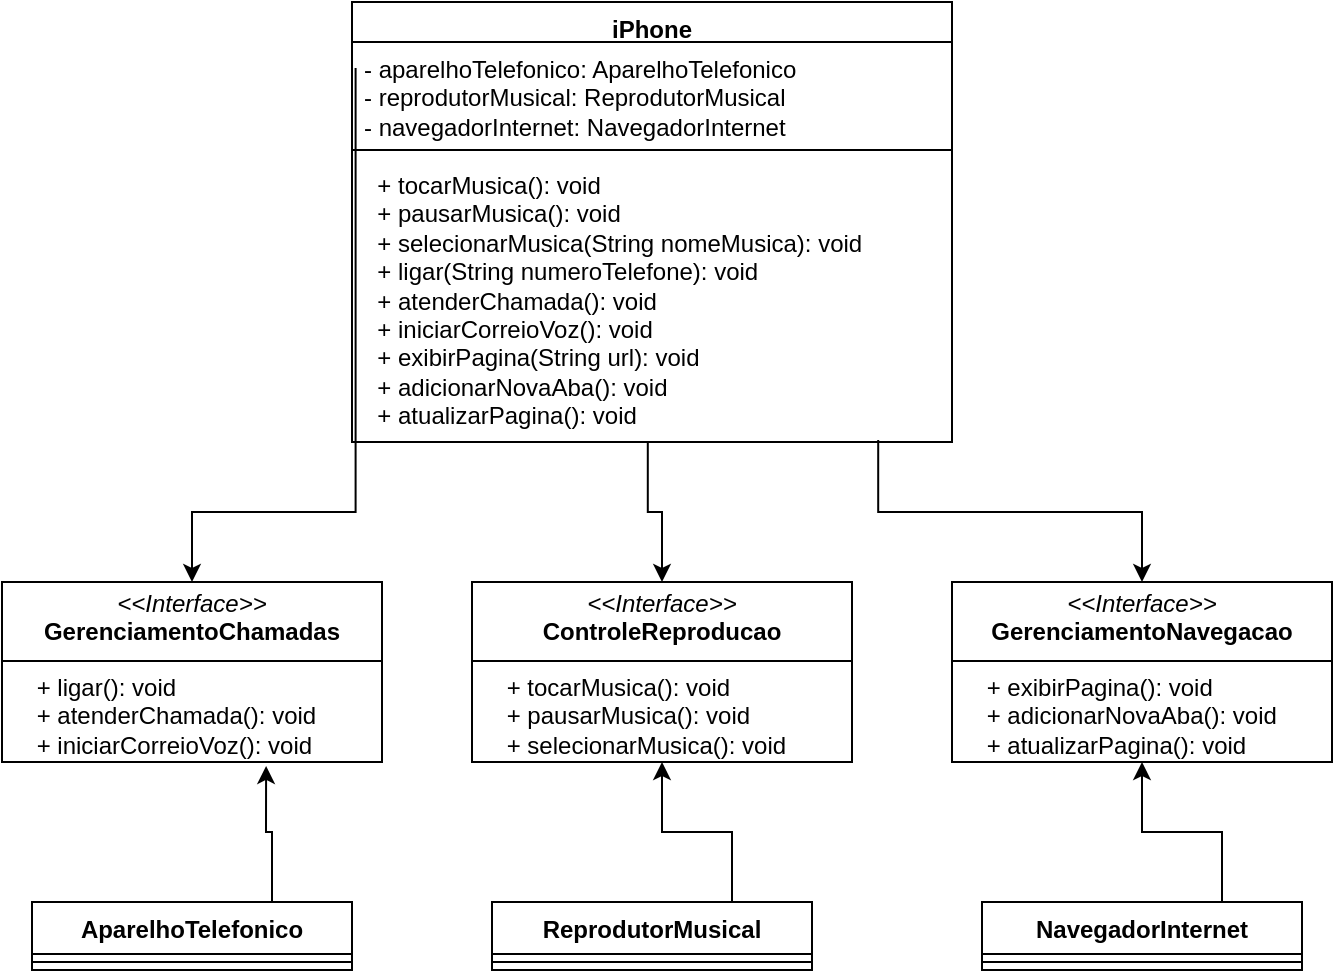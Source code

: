 <mxfile version="24.4.0" type="device">
  <diagram name="Página-1" id="UCXf94rh8p3pWGPRJXDu">
    <mxGraphModel dx="872" dy="1637" grid="1" gridSize="10" guides="1" tooltips="1" connect="1" arrows="1" fold="1" page="1" pageScale="1" pageWidth="827" pageHeight="1169" math="0" shadow="0">
      <root>
        <mxCell id="0" />
        <mxCell id="1" parent="0" />
        <mxCell id="8oug8kp0YFwJiyB8ARfh-29" value="&lt;p style=&quot;margin:0px;margin-top:4px;text-align:center;&quot;&gt;&lt;i&gt;&amp;lt;&amp;lt;Interface&amp;gt;&amp;gt;&lt;/i&gt;&lt;br&gt;&lt;b&gt;ControleReproducao&lt;/b&gt;&lt;/p&gt;&lt;hr size=&quot;1&quot; style=&quot;border-style:solid;&quot;&gt;&lt;p style=&quot;margin:0px;margin-left:4px;&quot;&gt;&amp;nbsp; &amp;nbsp; + tocarMusica(): void&lt;/p&gt;&lt;p style=&quot;margin:0px;margin-left:4px;&quot;&gt;&amp;nbsp; &amp;nbsp; + pausarMusica(): void&lt;/p&gt;&lt;p style=&quot;margin:0px;margin-left:4px;&quot;&gt;&amp;nbsp; &amp;nbsp; + selecionarMusica():&amp;nbsp;&lt;span style=&quot;background-color: initial;&quot;&gt;void&lt;/span&gt;&lt;/p&gt;" style="verticalAlign=top;align=left;overflow=fill;html=1;whiteSpace=wrap;" vertex="1" parent="1">
          <mxGeometry x="280" y="280" width="190" height="90" as="geometry" />
        </mxCell>
        <mxCell id="8oug8kp0YFwJiyB8ARfh-30" value="&lt;p style=&quot;margin:0px;margin-top:4px;text-align:center;&quot;&gt;&lt;i&gt;&amp;lt;&amp;lt;Interface&amp;gt;&amp;gt;&lt;/i&gt;&lt;br&gt;&lt;b&gt;GerenciamentoChamadas&lt;/b&gt;&lt;/p&gt;&lt;hr size=&quot;1&quot; style=&quot;border-style:solid;&quot;&gt;&lt;p style=&quot;margin:0px;margin-left:4px;&quot;&gt;&amp;nbsp; &amp;nbsp; + ligar(): void&lt;/p&gt;&lt;p style=&quot;margin:0px;margin-left:4px;&quot;&gt;&amp;nbsp; &amp;nbsp; + atenderChamada(): void&lt;/p&gt;&lt;p style=&quot;margin:0px;margin-left:4px;&quot;&gt;&amp;nbsp; &amp;nbsp; + iniciarCorreioVoz():&amp;nbsp;&lt;span style=&quot;background-color: initial;&quot;&gt;void&lt;/span&gt;&lt;/p&gt;" style="verticalAlign=top;align=left;overflow=fill;html=1;whiteSpace=wrap;" vertex="1" parent="1">
          <mxGeometry x="45" y="280" width="190" height="90" as="geometry" />
        </mxCell>
        <mxCell id="8oug8kp0YFwJiyB8ARfh-31" value="&lt;p style=&quot;margin:0px;margin-top:4px;text-align:center;&quot;&gt;&lt;i&gt;&amp;lt;&amp;lt;Interface&amp;gt;&amp;gt;&lt;/i&gt;&lt;br&gt;&lt;b&gt;GerenciamentoNavegacao&lt;/b&gt;&lt;/p&gt;&lt;hr size=&quot;1&quot; style=&quot;border-style:solid;&quot;&gt;&lt;p style=&quot;margin:0px;margin-left:4px;&quot;&gt;&amp;nbsp; &amp;nbsp; + exibirPagina(): void&lt;/p&gt;&lt;p style=&quot;margin:0px;margin-left:4px;&quot;&gt;&amp;nbsp; &amp;nbsp; + adicionarNovaAba(): void&lt;/p&gt;&lt;p style=&quot;margin:0px;margin-left:4px;&quot;&gt;&amp;nbsp; &amp;nbsp; + atualizarPagina():&amp;nbsp;&lt;span style=&quot;background-color: initial;&quot;&gt;void&lt;/span&gt;&lt;/p&gt;" style="verticalAlign=top;align=left;overflow=fill;html=1;whiteSpace=wrap;" vertex="1" parent="1">
          <mxGeometry x="520" y="280" width="190" height="90" as="geometry" />
        </mxCell>
        <mxCell id="8oug8kp0YFwJiyB8ARfh-67" style="edgeStyle=orthogonalEdgeStyle;rounded=0;orthogonalLoop=1;jettySize=auto;html=1;exitX=0.75;exitY=0;exitDx=0;exitDy=0;" edge="1" parent="1" source="8oug8kp0YFwJiyB8ARfh-40" target="8oug8kp0YFwJiyB8ARfh-31">
          <mxGeometry relative="1" as="geometry" />
        </mxCell>
        <mxCell id="8oug8kp0YFwJiyB8ARfh-40" value="NavegadorInternet" style="swimlane;fontStyle=1;align=center;verticalAlign=top;childLayout=stackLayout;horizontal=1;startSize=26;horizontalStack=0;resizeParent=1;resizeParentMax=0;resizeLast=0;collapsible=1;marginBottom=0;whiteSpace=wrap;html=1;" vertex="1" parent="1">
          <mxGeometry x="535" y="440" width="160" height="34" as="geometry" />
        </mxCell>
        <mxCell id="8oug8kp0YFwJiyB8ARfh-42" value="" style="line;strokeWidth=1;fillColor=none;align=left;verticalAlign=middle;spacingTop=-1;spacingLeft=3;spacingRight=3;rotatable=0;labelPosition=right;points=[];portConstraint=eastwest;strokeColor=inherit;" vertex="1" parent="8oug8kp0YFwJiyB8ARfh-40">
          <mxGeometry y="26" width="160" height="8" as="geometry" />
        </mxCell>
        <mxCell id="8oug8kp0YFwJiyB8ARfh-65" style="edgeStyle=orthogonalEdgeStyle;rounded=0;orthogonalLoop=1;jettySize=auto;html=1;exitX=0.75;exitY=0;exitDx=0;exitDy=0;" edge="1" parent="1" source="8oug8kp0YFwJiyB8ARfh-44" target="8oug8kp0YFwJiyB8ARfh-29">
          <mxGeometry relative="1" as="geometry" />
        </mxCell>
        <mxCell id="8oug8kp0YFwJiyB8ARfh-44" value="ReprodutorMusical" style="swimlane;fontStyle=1;align=center;verticalAlign=top;childLayout=stackLayout;horizontal=1;startSize=26;horizontalStack=0;resizeParent=1;resizeParentMax=0;resizeLast=0;collapsible=1;marginBottom=0;whiteSpace=wrap;html=1;" vertex="1" parent="1">
          <mxGeometry x="290" y="440" width="160" height="34" as="geometry" />
        </mxCell>
        <mxCell id="8oug8kp0YFwJiyB8ARfh-46" value="" style="line;strokeWidth=1;fillColor=none;align=left;verticalAlign=middle;spacingTop=-1;spacingLeft=3;spacingRight=3;rotatable=0;labelPosition=right;points=[];portConstraint=eastwest;strokeColor=inherit;" vertex="1" parent="8oug8kp0YFwJiyB8ARfh-44">
          <mxGeometry y="26" width="160" height="8" as="geometry" />
        </mxCell>
        <mxCell id="8oug8kp0YFwJiyB8ARfh-48" value="AparelhoTelefonico" style="swimlane;fontStyle=1;align=center;verticalAlign=top;childLayout=stackLayout;horizontal=1;startSize=26;horizontalStack=0;resizeParent=1;resizeParentMax=0;resizeLast=0;collapsible=1;marginBottom=0;whiteSpace=wrap;html=1;" vertex="1" parent="1">
          <mxGeometry x="60" y="440" width="160" height="34" as="geometry" />
        </mxCell>
        <mxCell id="8oug8kp0YFwJiyB8ARfh-50" value="" style="line;strokeWidth=1;fillColor=none;align=left;verticalAlign=middle;spacingTop=-1;spacingLeft=3;spacingRight=3;rotatable=0;labelPosition=right;points=[];portConstraint=eastwest;strokeColor=inherit;" vertex="1" parent="8oug8kp0YFwJiyB8ARfh-48">
          <mxGeometry y="26" width="160" height="8" as="geometry" />
        </mxCell>
        <mxCell id="8oug8kp0YFwJiyB8ARfh-52" value="iPhone" style="swimlane;fontStyle=1;align=center;verticalAlign=top;childLayout=stackLayout;horizontal=1;startSize=20;horizontalStack=0;resizeParent=1;resizeParentMax=0;resizeLast=0;collapsible=1;marginBottom=0;whiteSpace=wrap;html=1;" vertex="1" parent="1">
          <mxGeometry x="220" y="-10" width="300" height="220" as="geometry" />
        </mxCell>
        <mxCell id="8oug8kp0YFwJiyB8ARfh-53" value="- aparelhoTelefonico: AparelhoTelefonico&lt;div&gt;- reprodutorMusical: ReprodutorMusical&lt;div&gt;&lt;div&gt;- navegadorInternet: NavegadorInternet&lt;/div&gt;&lt;/div&gt;&lt;/div&gt;&lt;div&gt;&lt;br&gt;&lt;/div&gt;" style="text;strokeColor=none;fillColor=none;align=left;verticalAlign=top;spacingLeft=4;spacingRight=4;overflow=hidden;rotatable=0;points=[[0,0.5],[1,0.5]];portConstraint=eastwest;whiteSpace=wrap;html=1;" vertex="1" parent="8oug8kp0YFwJiyB8ARfh-52">
          <mxGeometry y="20" width="300" height="50" as="geometry" />
        </mxCell>
        <mxCell id="8oug8kp0YFwJiyB8ARfh-54" value="" style="line;strokeWidth=1;fillColor=none;align=left;verticalAlign=middle;spacingTop=-1;spacingLeft=3;spacingRight=3;rotatable=0;labelPosition=right;points=[];portConstraint=eastwest;strokeColor=inherit;" vertex="1" parent="8oug8kp0YFwJiyB8ARfh-52">
          <mxGeometry y="70" width="300" height="8" as="geometry" />
        </mxCell>
        <mxCell id="8oug8kp0YFwJiyB8ARfh-55" value="&lt;div&gt;&amp;nbsp; + tocarMusica(): void&lt;/div&gt;&lt;div&gt;&amp;nbsp; + pausarMusica(): void&lt;/div&gt;&lt;div&gt;&amp;nbsp; + selecionarMusica(String nomeMusica): void&lt;/div&gt;&lt;div&gt;&amp;nbsp; + ligar(String numeroTelefone): void&lt;/div&gt;&lt;div&gt;&amp;nbsp; + atenderChamada(): void&lt;/div&gt;&lt;div&gt;&amp;nbsp; + iniciarCorreioVoz(): void&lt;/div&gt;&lt;div&gt;&amp;nbsp; + exibirPagina(String url): void&lt;/div&gt;&lt;div&gt;&amp;nbsp; + adicionarNovaAba(): void&lt;/div&gt;&lt;div&gt;&amp;nbsp; + atualizarPagina(): void&lt;/div&gt;" style="text;strokeColor=none;fillColor=none;align=left;verticalAlign=top;spacingLeft=4;spacingRight=4;overflow=hidden;rotatable=0;points=[[0,0.5],[1,0.5]];portConstraint=eastwest;whiteSpace=wrap;html=1;" vertex="1" parent="8oug8kp0YFwJiyB8ARfh-52">
          <mxGeometry y="78" width="300" height="142" as="geometry" />
        </mxCell>
        <mxCell id="8oug8kp0YFwJiyB8ARfh-61" style="edgeStyle=orthogonalEdgeStyle;rounded=0;orthogonalLoop=1;jettySize=auto;html=1;entryX=0.5;entryY=0;entryDx=0;entryDy=0;exitX=0.006;exitY=0.15;exitDx=0;exitDy=0;exitPerimeter=0;" edge="1" parent="1" source="8oug8kp0YFwJiyB8ARfh-52" target="8oug8kp0YFwJiyB8ARfh-30">
          <mxGeometry relative="1" as="geometry">
            <mxPoint x="300" y="150" as="sourcePoint" />
          </mxGeometry>
        </mxCell>
        <mxCell id="8oug8kp0YFwJiyB8ARfh-63" style="edgeStyle=orthogonalEdgeStyle;rounded=0;orthogonalLoop=1;jettySize=auto;html=1;exitX=0.877;exitY=0.993;exitDx=0;exitDy=0;exitPerimeter=0;" edge="1" parent="1" source="8oug8kp0YFwJiyB8ARfh-55" target="8oug8kp0YFwJiyB8ARfh-31">
          <mxGeometry relative="1" as="geometry">
            <mxPoint x="580" y="160" as="sourcePoint" />
          </mxGeometry>
        </mxCell>
        <mxCell id="8oug8kp0YFwJiyB8ARfh-64" style="edgeStyle=orthogonalEdgeStyle;rounded=0;orthogonalLoop=1;jettySize=auto;html=1;entryX=0.5;entryY=0;entryDx=0;entryDy=0;exitX=0.493;exitY=1;exitDx=0;exitDy=0;exitPerimeter=0;" edge="1" parent="1" source="8oug8kp0YFwJiyB8ARfh-55" target="8oug8kp0YFwJiyB8ARfh-29">
          <mxGeometry relative="1" as="geometry">
            <mxPoint x="380" y="190" as="sourcePoint" />
          </mxGeometry>
        </mxCell>
        <mxCell id="8oug8kp0YFwJiyB8ARfh-66" style="edgeStyle=orthogonalEdgeStyle;rounded=0;orthogonalLoop=1;jettySize=auto;html=1;exitX=0.75;exitY=0;exitDx=0;exitDy=0;entryX=0.695;entryY=1.022;entryDx=0;entryDy=0;entryPerimeter=0;" edge="1" parent="1" source="8oug8kp0YFwJiyB8ARfh-48" target="8oug8kp0YFwJiyB8ARfh-30">
          <mxGeometry relative="1" as="geometry" />
        </mxCell>
      </root>
    </mxGraphModel>
  </diagram>
</mxfile>
